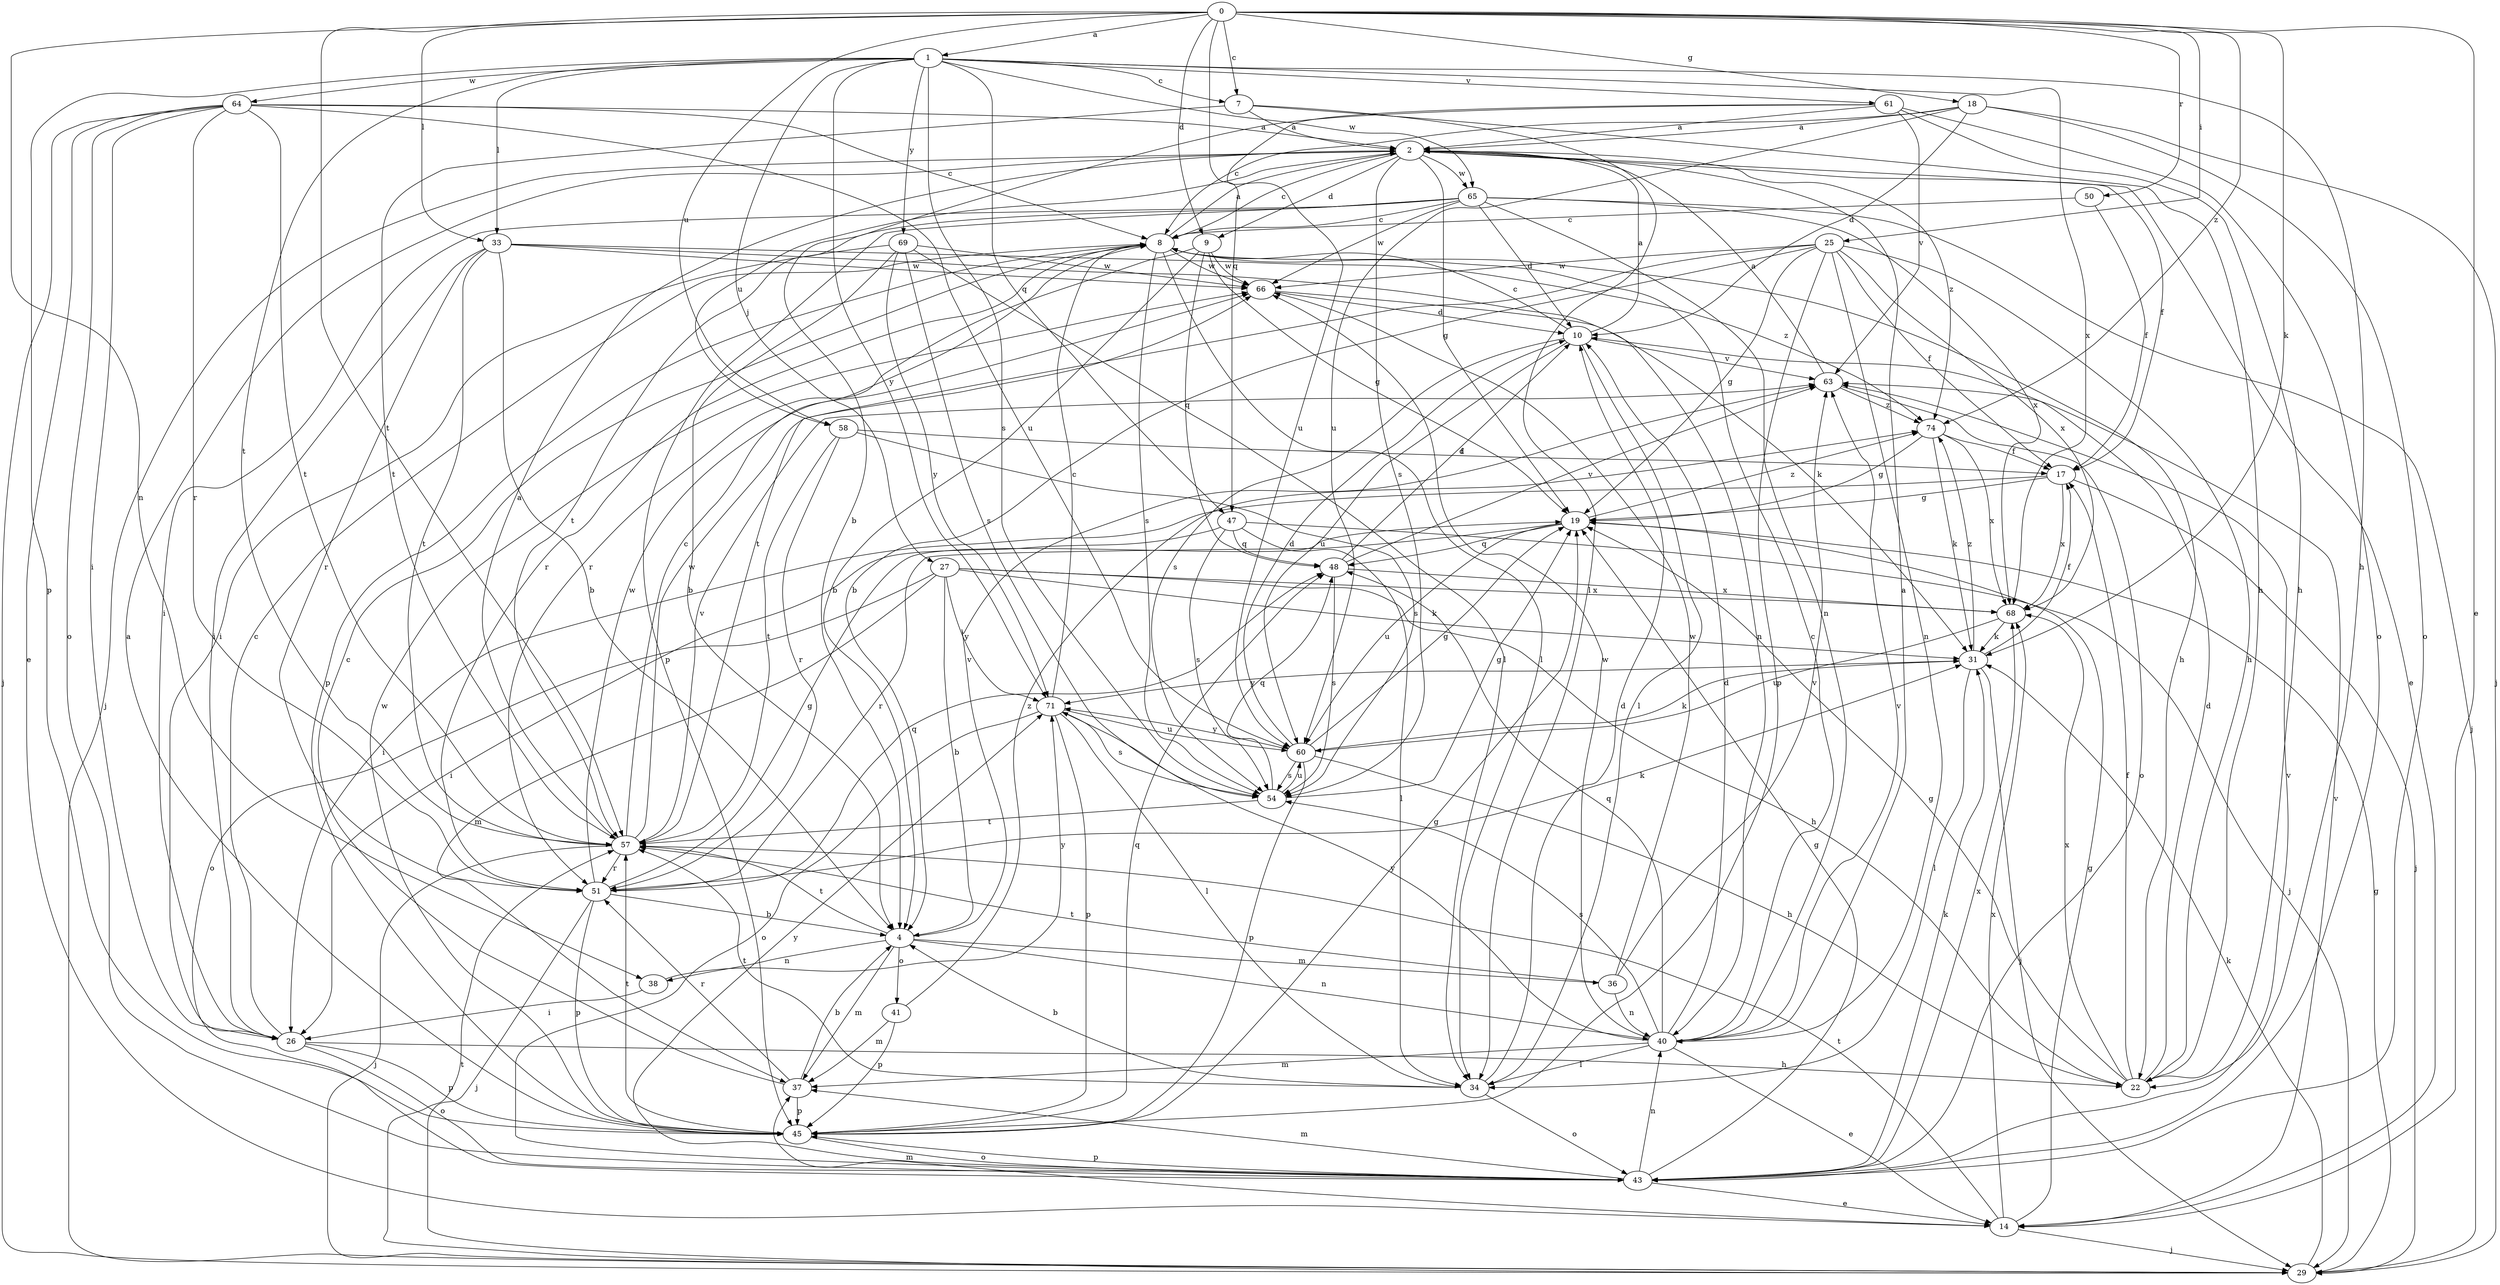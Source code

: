 strict digraph  {
0;
1;
2;
4;
7;
8;
9;
10;
14;
17;
18;
19;
22;
25;
26;
27;
29;
31;
33;
34;
36;
37;
38;
40;
41;
43;
45;
47;
48;
50;
51;
54;
57;
58;
60;
61;
63;
64;
65;
66;
68;
69;
71;
74;
0 -> 1  [label=a];
0 -> 7  [label=c];
0 -> 9  [label=d];
0 -> 14  [label=e];
0 -> 18  [label=g];
0 -> 25  [label=i];
0 -> 31  [label=k];
0 -> 33  [label=l];
0 -> 38  [label=n];
0 -> 47  [label=q];
0 -> 50  [label=r];
0 -> 57  [label=t];
0 -> 58  [label=u];
0 -> 74  [label=z];
1 -> 7  [label=c];
1 -> 22  [label=h];
1 -> 27  [label=j];
1 -> 33  [label=l];
1 -> 45  [label=p];
1 -> 47  [label=q];
1 -> 54  [label=s];
1 -> 57  [label=t];
1 -> 61  [label=v];
1 -> 64  [label=w];
1 -> 65  [label=w];
1 -> 68  [label=x];
1 -> 69  [label=y];
1 -> 71  [label=y];
2 -> 8  [label=c];
2 -> 9  [label=d];
2 -> 14  [label=e];
2 -> 17  [label=f];
2 -> 19  [label=g];
2 -> 29  [label=j];
2 -> 54  [label=s];
2 -> 58  [label=u];
2 -> 65  [label=w];
2 -> 74  [label=z];
4 -> 36  [label=m];
4 -> 37  [label=m];
4 -> 38  [label=n];
4 -> 40  [label=n];
4 -> 41  [label=o];
4 -> 57  [label=t];
4 -> 63  [label=v];
7 -> 2  [label=a];
7 -> 22  [label=h];
7 -> 34  [label=l];
7 -> 57  [label=t];
8 -> 2  [label=a];
8 -> 22  [label=h];
8 -> 34  [label=l];
8 -> 45  [label=p];
8 -> 51  [label=r];
8 -> 54  [label=s];
8 -> 66  [label=w];
9 -> 4  [label=b];
9 -> 19  [label=g];
9 -> 48  [label=q];
9 -> 51  [label=r];
9 -> 66  [label=w];
10 -> 2  [label=a];
10 -> 8  [label=c];
10 -> 34  [label=l];
10 -> 54  [label=s];
10 -> 60  [label=u];
10 -> 63  [label=v];
14 -> 19  [label=g];
14 -> 29  [label=j];
14 -> 37  [label=m];
14 -> 57  [label=t];
14 -> 63  [label=v];
14 -> 68  [label=x];
17 -> 19  [label=g];
17 -> 26  [label=i];
17 -> 29  [label=j];
17 -> 68  [label=x];
18 -> 2  [label=a];
18 -> 8  [label=c];
18 -> 10  [label=d];
18 -> 29  [label=j];
18 -> 43  [label=o];
18 -> 60  [label=u];
19 -> 48  [label=q];
19 -> 51  [label=r];
19 -> 60  [label=u];
19 -> 74  [label=z];
22 -> 10  [label=d];
22 -> 17  [label=f];
22 -> 19  [label=g];
22 -> 68  [label=x];
25 -> 4  [label=b];
25 -> 17  [label=f];
25 -> 19  [label=g];
25 -> 22  [label=h];
25 -> 40  [label=n];
25 -> 45  [label=p];
25 -> 57  [label=t];
25 -> 66  [label=w];
25 -> 68  [label=x];
26 -> 8  [label=c];
26 -> 22  [label=h];
26 -> 43  [label=o];
26 -> 45  [label=p];
27 -> 4  [label=b];
27 -> 22  [label=h];
27 -> 31  [label=k];
27 -> 37  [label=m];
27 -> 43  [label=o];
27 -> 68  [label=x];
27 -> 71  [label=y];
29 -> 19  [label=g];
29 -> 31  [label=k];
29 -> 57  [label=t];
31 -> 17  [label=f];
31 -> 29  [label=j];
31 -> 34  [label=l];
31 -> 71  [label=y];
31 -> 74  [label=z];
33 -> 4  [label=b];
33 -> 26  [label=i];
33 -> 40  [label=n];
33 -> 51  [label=r];
33 -> 57  [label=t];
33 -> 66  [label=w];
33 -> 74  [label=z];
34 -> 4  [label=b];
34 -> 10  [label=d];
34 -> 43  [label=o];
34 -> 57  [label=t];
36 -> 40  [label=n];
36 -> 57  [label=t];
36 -> 63  [label=v];
36 -> 66  [label=w];
37 -> 4  [label=b];
37 -> 8  [label=c];
37 -> 45  [label=p];
37 -> 51  [label=r];
38 -> 26  [label=i];
38 -> 71  [label=y];
40 -> 2  [label=a];
40 -> 8  [label=c];
40 -> 10  [label=d];
40 -> 14  [label=e];
40 -> 34  [label=l];
40 -> 37  [label=m];
40 -> 48  [label=q];
40 -> 54  [label=s];
40 -> 63  [label=v];
40 -> 66  [label=w];
40 -> 71  [label=y];
41 -> 37  [label=m];
41 -> 45  [label=p];
41 -> 74  [label=z];
43 -> 14  [label=e];
43 -> 19  [label=g];
43 -> 31  [label=k];
43 -> 37  [label=m];
43 -> 40  [label=n];
43 -> 45  [label=p];
43 -> 63  [label=v];
43 -> 68  [label=x];
43 -> 71  [label=y];
45 -> 2  [label=a];
45 -> 19  [label=g];
45 -> 43  [label=o];
45 -> 48  [label=q];
45 -> 57  [label=t];
45 -> 66  [label=w];
47 -> 26  [label=i];
47 -> 29  [label=j];
47 -> 34  [label=l];
47 -> 48  [label=q];
47 -> 54  [label=s];
48 -> 10  [label=d];
48 -> 54  [label=s];
48 -> 63  [label=v];
48 -> 68  [label=x];
50 -> 8  [label=c];
50 -> 17  [label=f];
51 -> 4  [label=b];
51 -> 19  [label=g];
51 -> 29  [label=j];
51 -> 31  [label=k];
51 -> 45  [label=p];
51 -> 48  [label=q];
51 -> 66  [label=w];
54 -> 19  [label=g];
54 -> 48  [label=q];
54 -> 57  [label=t];
54 -> 60  [label=u];
57 -> 2  [label=a];
57 -> 8  [label=c];
57 -> 29  [label=j];
57 -> 51  [label=r];
57 -> 63  [label=v];
57 -> 66  [label=w];
58 -> 17  [label=f];
58 -> 51  [label=r];
58 -> 54  [label=s];
58 -> 57  [label=t];
60 -> 10  [label=d];
60 -> 19  [label=g];
60 -> 22  [label=h];
60 -> 31  [label=k];
60 -> 45  [label=p];
60 -> 54  [label=s];
60 -> 71  [label=y];
61 -> 2  [label=a];
61 -> 4  [label=b];
61 -> 22  [label=h];
61 -> 43  [label=o];
61 -> 60  [label=u];
61 -> 63  [label=v];
63 -> 2  [label=a];
63 -> 43  [label=o];
63 -> 74  [label=z];
64 -> 2  [label=a];
64 -> 8  [label=c];
64 -> 14  [label=e];
64 -> 26  [label=i];
64 -> 29  [label=j];
64 -> 43  [label=o];
64 -> 51  [label=r];
64 -> 57  [label=t];
64 -> 60  [label=u];
65 -> 8  [label=c];
65 -> 10  [label=d];
65 -> 26  [label=i];
65 -> 29  [label=j];
65 -> 40  [label=n];
65 -> 45  [label=p];
65 -> 57  [label=t];
65 -> 66  [label=w];
65 -> 68  [label=x];
66 -> 10  [label=d];
66 -> 31  [label=k];
68 -> 31  [label=k];
68 -> 60  [label=u];
69 -> 4  [label=b];
69 -> 26  [label=i];
69 -> 34  [label=l];
69 -> 54  [label=s];
69 -> 66  [label=w];
69 -> 71  [label=y];
71 -> 8  [label=c];
71 -> 34  [label=l];
71 -> 43  [label=o];
71 -> 45  [label=p];
71 -> 54  [label=s];
71 -> 60  [label=u];
74 -> 17  [label=f];
74 -> 19  [label=g];
74 -> 31  [label=k];
74 -> 68  [label=x];
}
